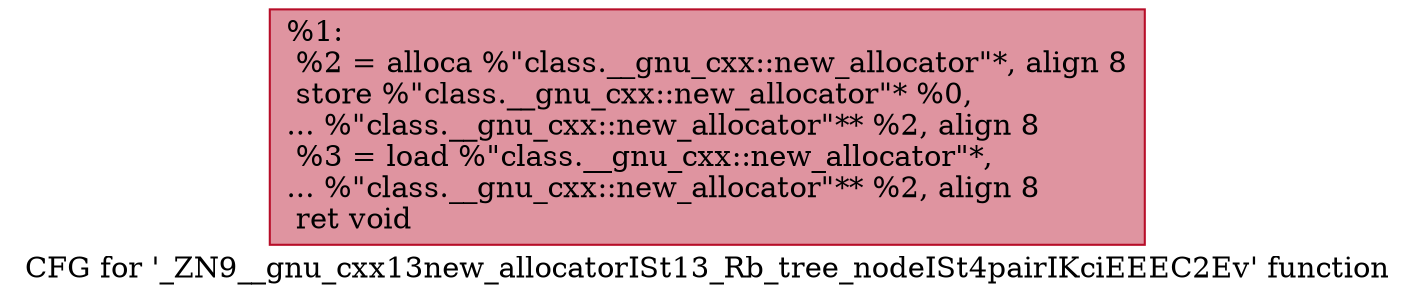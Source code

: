 digraph "CFG for '_ZN9__gnu_cxx13new_allocatorISt13_Rb_tree_nodeISt4pairIKciEEEC2Ev' function" {
	label="CFG for '_ZN9__gnu_cxx13new_allocatorISt13_Rb_tree_nodeISt4pairIKciEEEC2Ev' function";

	Node0x557bfd4f9230 [shape=record,color="#b70d28ff", style=filled, fillcolor="#b70d2870",label="{%1:\l  %2 = alloca %\"class.__gnu_cxx::new_allocator\"*, align 8\l  store %\"class.__gnu_cxx::new_allocator\"* %0,\l... %\"class.__gnu_cxx::new_allocator\"** %2, align 8\l  %3 = load %\"class.__gnu_cxx::new_allocator\"*,\l... %\"class.__gnu_cxx::new_allocator\"** %2, align 8\l  ret void\l}"];
}
